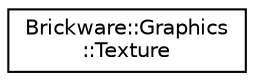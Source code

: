 digraph "Graphical Class Hierarchy"
{
  edge [fontname="Helvetica",fontsize="10",labelfontname="Helvetica",labelfontsize="10"];
  node [fontname="Helvetica",fontsize="10",shape=record];
  rankdir="LR";
  Node1 [label="Brickware::Graphics\l::Texture",height=0.2,width=0.4,color="black", fillcolor="white", style="filled",URL="$classBrickware_1_1Graphics_1_1Texture.html"];
}
